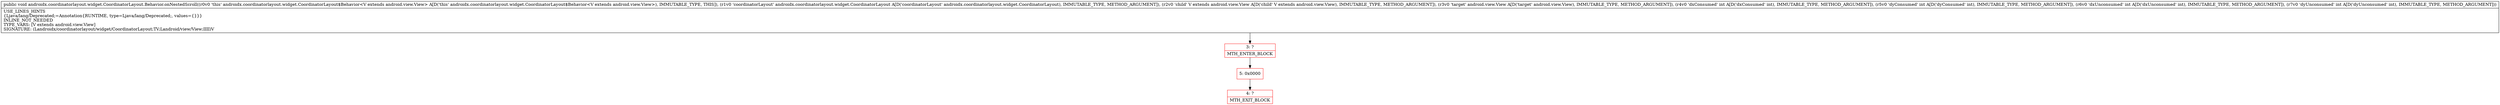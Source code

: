 digraph "CFG forandroidx.coordinatorlayout.widget.CoordinatorLayout.Behavior.onNestedScroll(Landroidx\/coordinatorlayout\/widget\/CoordinatorLayout;Landroid\/view\/View;Landroid\/view\/View;IIII)V" {
subgraph cluster_Region_1903103892 {
label = "R(0)";
node [shape=record,color=blue];
}
Node_3 [shape=record,color=red,label="{3\:\ ?|MTH_ENTER_BLOCK\l}"];
Node_5 [shape=record,color=red,label="{5\:\ 0x0000}"];
Node_4 [shape=record,color=red,label="{4\:\ ?|MTH_EXIT_BLOCK\l}"];
MethodNode[shape=record,label="{public void androidx.coordinatorlayout.widget.CoordinatorLayout.Behavior.onNestedScroll((r0v0 'this' androidx.coordinatorlayout.widget.CoordinatorLayout$Behavior\<V extends android.view.View\> A[D('this' androidx.coordinatorlayout.widget.CoordinatorLayout$Behavior\<V extends android.view.View\>), IMMUTABLE_TYPE, THIS]), (r1v0 'coordinatorLayout' androidx.coordinatorlayout.widget.CoordinatorLayout A[D('coordinatorLayout' androidx.coordinatorlayout.widget.CoordinatorLayout), IMMUTABLE_TYPE, METHOD_ARGUMENT]), (r2v0 'child' V extends android.view.View A[D('child' V extends android.view.View), IMMUTABLE_TYPE, METHOD_ARGUMENT]), (r3v0 'target' android.view.View A[D('target' android.view.View), IMMUTABLE_TYPE, METHOD_ARGUMENT]), (r4v0 'dxConsumed' int A[D('dxConsumed' int), IMMUTABLE_TYPE, METHOD_ARGUMENT]), (r5v0 'dyConsumed' int A[D('dyConsumed' int), IMMUTABLE_TYPE, METHOD_ARGUMENT]), (r6v0 'dxUnconsumed' int A[D('dxUnconsumed' int), IMMUTABLE_TYPE, METHOD_ARGUMENT]), (r7v0 'dyUnconsumed' int A[D('dyUnconsumed' int), IMMUTABLE_TYPE, METHOD_ARGUMENT]))  | USE_LINES_HINTS\l\{Ljava\/lang\/Deprecated;=Annotation\{RUNTIME, type=Ljava\/lang\/Deprecated;, values=\{\}\}\}\lINLINE_NOT_NEEDED\lTYPE_VARS: [V extends android.view.View]\lSIGNATURE: (Landroidx\/coordinatorlayout\/widget\/CoordinatorLayout;TV;Landroid\/view\/View;IIII)V\l}"];
MethodNode -> Node_3;Node_3 -> Node_5;
Node_5 -> Node_4;
}

